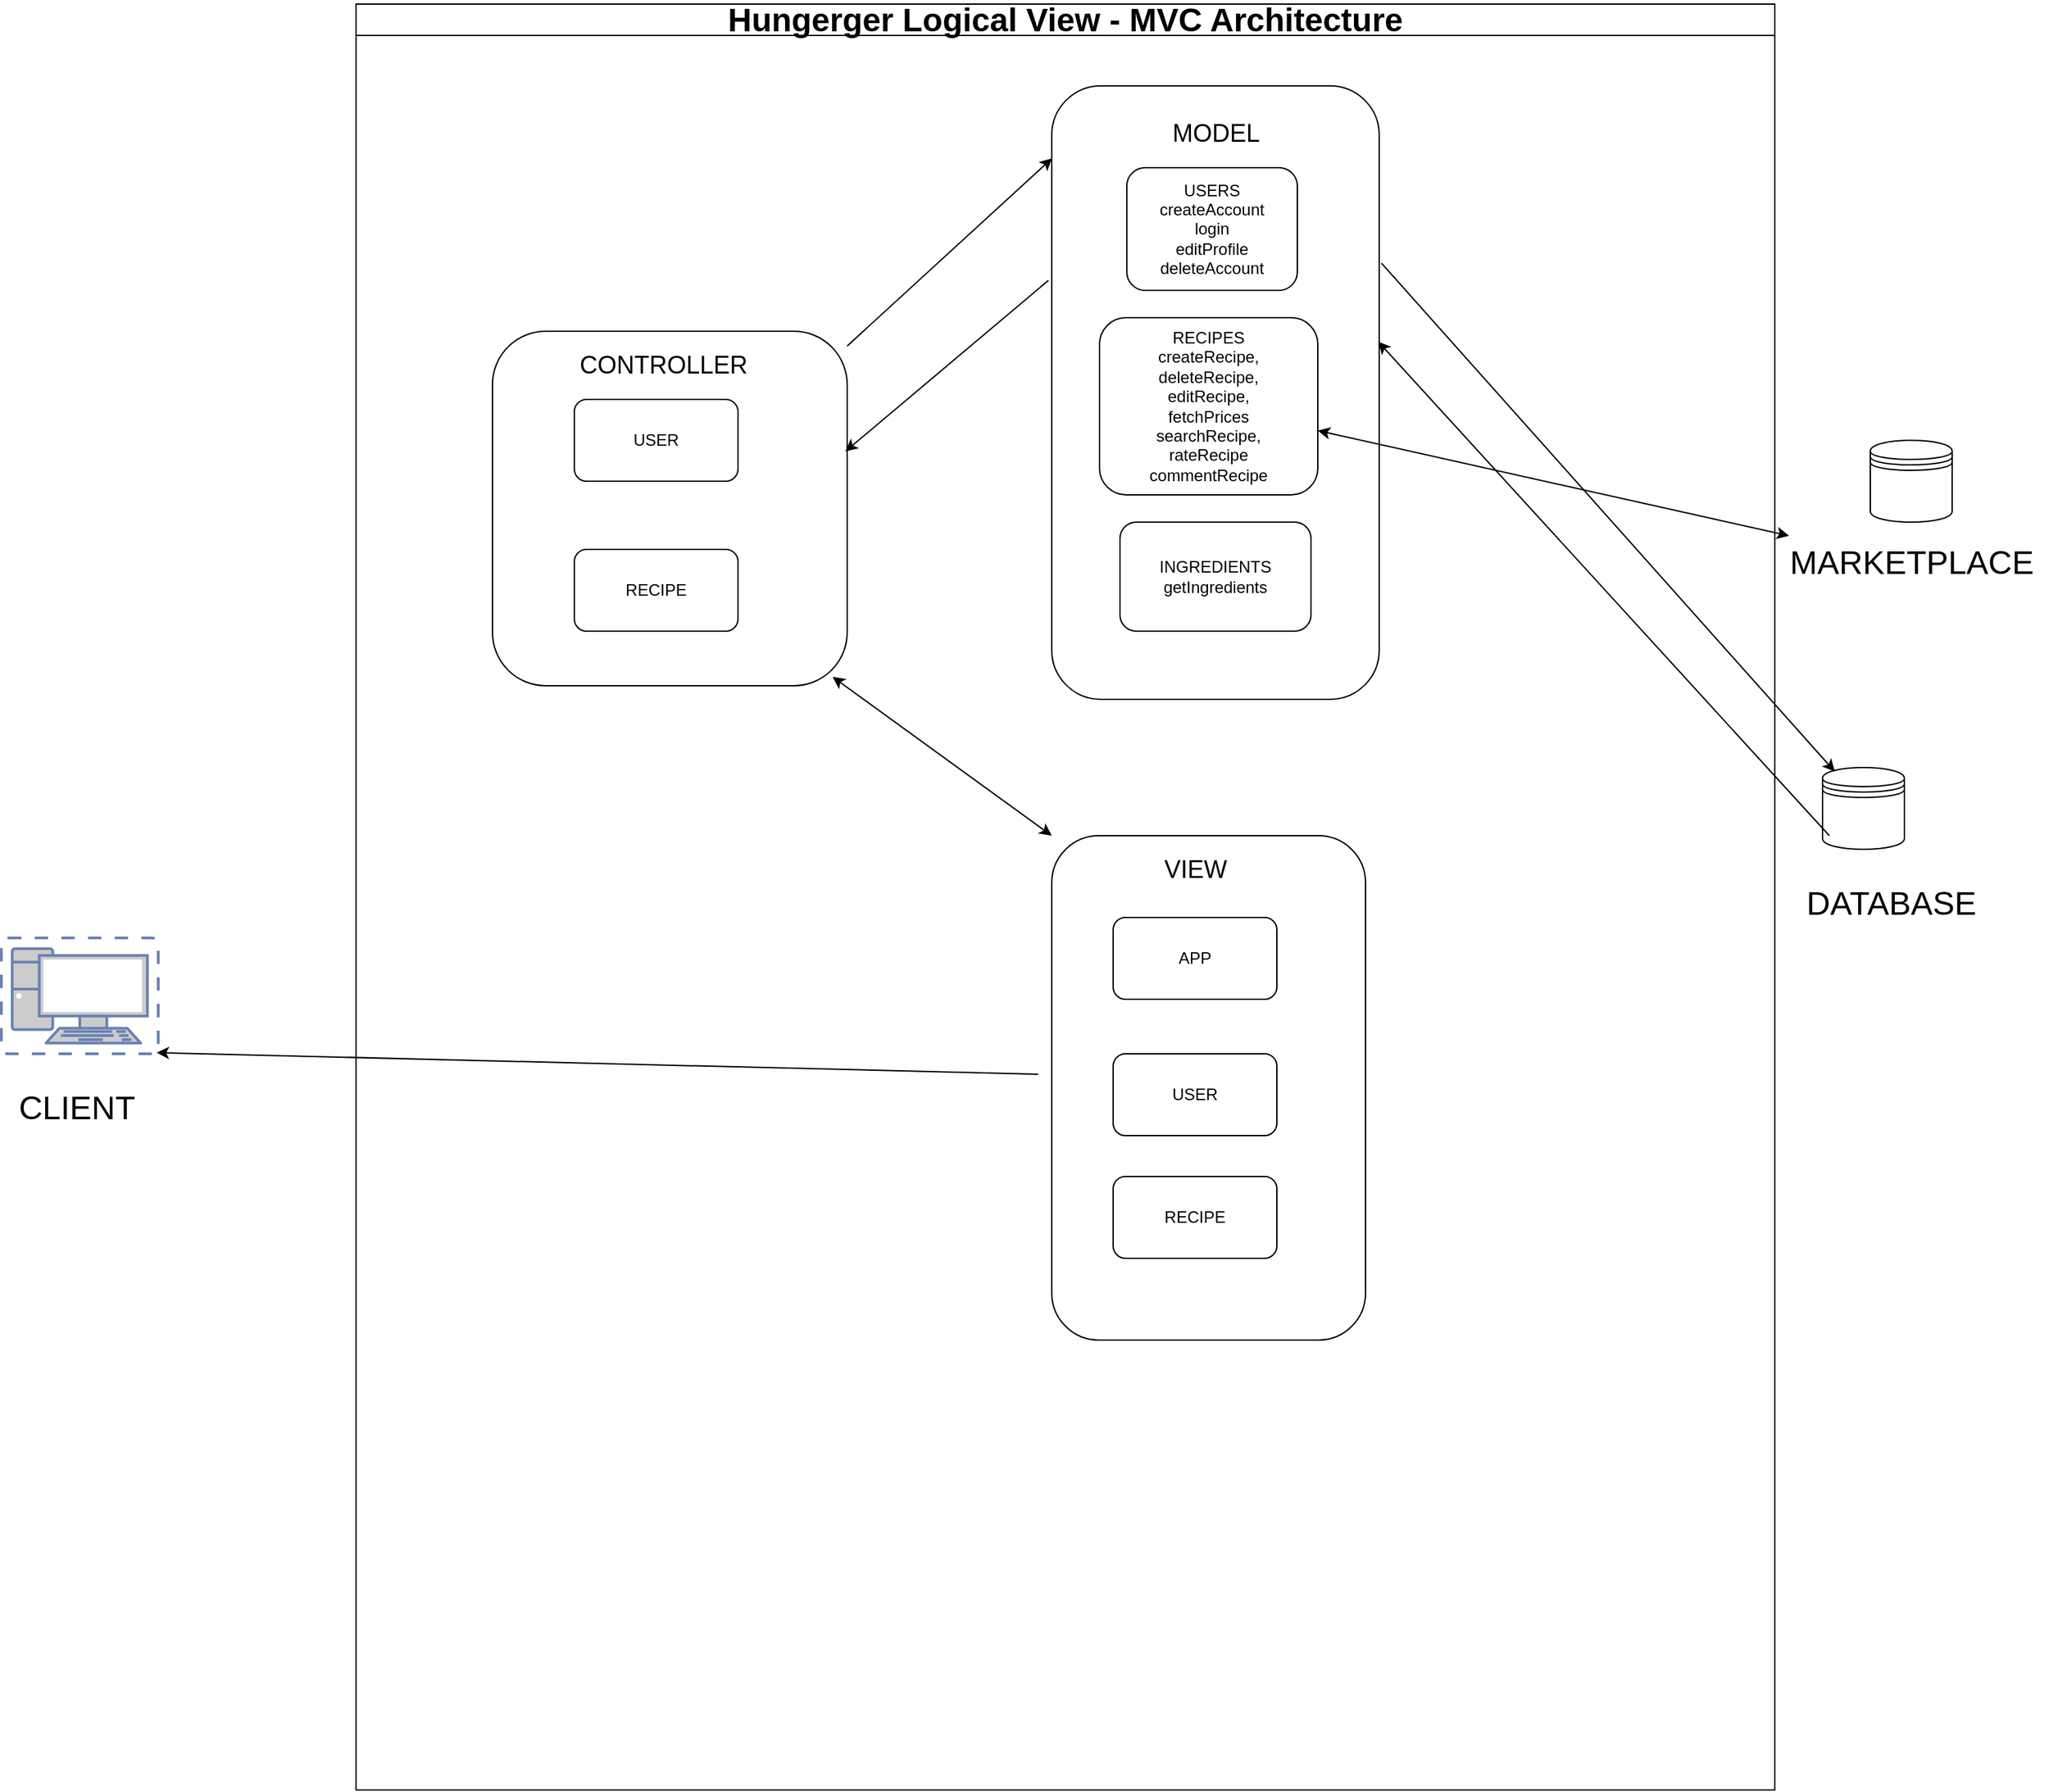 <mxfile version="22.1.16" type="google">
  <diagram name="Sayfa -1" id="CGUSwAgVvF5IjyZ1RsWp">
    <mxGraphModel grid="1" page="1" gridSize="10" guides="1" tooltips="1" connect="1" arrows="1" fold="1" pageScale="1" pageWidth="827" pageHeight="1169" math="0" shadow="0">
      <root>
        <mxCell id="0" />
        <mxCell id="1" parent="0" />
        <mxCell id="8nqFbR7EcI_vKEfvdort-18" value="" style="rounded=1;whiteSpace=wrap;html=1;" vertex="1" parent="1">
          <mxGeometry x="310" y="620" width="240" height="450" as="geometry" />
        </mxCell>
        <mxCell id="8nqFbR7EcI_vKEfvdort-20" value="USERS&lt;br&gt;createAccount&lt;br&gt;login&lt;br&gt;editProfile deleteAccount" style="rounded=1;whiteSpace=wrap;html=1;" vertex="1" parent="1">
          <mxGeometry x="365" y="680" width="125" height="90" as="geometry" />
        </mxCell>
        <mxCell id="8nqFbR7EcI_vKEfvdort-23" value="INGREDIENTS&lt;br&gt;getIngredients" style="rounded=1;whiteSpace=wrap;html=1;" vertex="1" parent="1">
          <mxGeometry x="360" y="940" width="140" height="80" as="geometry" />
        </mxCell>
        <mxCell id="8nqFbR7EcI_vKEfvdort-31" value="" style="rounded=1;whiteSpace=wrap;html=1;" vertex="1" parent="1">
          <mxGeometry x="-100" y="800" width="260" height="260" as="geometry" />
        </mxCell>
        <mxCell id="8nqFbR7EcI_vKEfvdort-32" value="&lt;font style=&quot;font-size: 18px;&quot;&gt;CONTROLLER&lt;/font&gt;" style="text;html=1;align=center;verticalAlign=middle;resizable=0;points=[];autosize=1;strokeColor=none;fillColor=none;" vertex="1" parent="1">
          <mxGeometry x="-50" y="805" width="150" height="40" as="geometry" />
        </mxCell>
        <mxCell id="8nqFbR7EcI_vKEfvdort-33" value="USER" style="rounded=1;whiteSpace=wrap;html=1;" vertex="1" parent="1">
          <mxGeometry x="-40" y="850" width="120" height="60" as="geometry" />
        </mxCell>
        <mxCell id="8nqFbR7EcI_vKEfvdort-38" value="" style="endArrow=classic;html=1;rounded=0;entryX=0.001;entryY=0.118;entryDx=0;entryDy=0;entryPerimeter=0;" edge="1" parent="1" source="8nqFbR7EcI_vKEfvdort-31" target="8nqFbR7EcI_vKEfvdort-18">
          <mxGeometry width="50" height="50" relative="1" as="geometry">
            <mxPoint x="410" y="670" as="sourcePoint" />
            <mxPoint x="460" y="620" as="targetPoint" />
          </mxGeometry>
        </mxCell>
        <mxCell id="8nqFbR7EcI_vKEfvdort-39" value="" style="endArrow=classic;html=1;rounded=0;exitX=-0.01;exitY=0.317;exitDx=0;exitDy=0;exitPerimeter=0;entryX=0.995;entryY=0.339;entryDx=0;entryDy=0;entryPerimeter=0;" edge="1" parent="1" source="8nqFbR7EcI_vKEfvdort-18" target="8nqFbR7EcI_vKEfvdort-31">
          <mxGeometry width="50" height="50" relative="1" as="geometry">
            <mxPoint x="410" y="670" as="sourcePoint" />
            <mxPoint x="460" y="620" as="targetPoint" />
          </mxGeometry>
        </mxCell>
        <mxCell id="8nqFbR7EcI_vKEfvdort-41" value="" style="fontColor=#0066CC;verticalAlign=top;verticalLabelPosition=bottom;labelPosition=center;align=center;html=1;outlineConnect=0;fillColor=#CCCCCC;strokeColor=#6881B3;gradientColor=none;gradientDirection=north;strokeWidth=2;shape=mxgraph.networks.virtual_pc;" vertex="1" parent="1">
          <mxGeometry x="-460" y="1245" width="115" height="85" as="geometry" />
        </mxCell>
        <mxCell id="8nqFbR7EcI_vKEfvdort-42" value="" style="endArrow=classic;html=1;rounded=0;entryX=0.99;entryY=0.99;entryDx=0;entryDy=0;entryPerimeter=0;" edge="1" parent="1" target="8nqFbR7EcI_vKEfvdort-41">
          <mxGeometry width="50" height="50" relative="1" as="geometry">
            <mxPoint x="300" y="1345" as="sourcePoint" />
            <mxPoint x="450" y="1300" as="targetPoint" />
          </mxGeometry>
        </mxCell>
        <mxCell id="8nqFbR7EcI_vKEfvdort-43" value="" style="shape=datastore;whiteSpace=wrap;html=1;" vertex="1" parent="1">
          <mxGeometry x="875" y="1120" width="60" height="60" as="geometry" />
        </mxCell>
        <mxCell id="8nqFbR7EcI_vKEfvdort-44" value="&lt;font style=&quot;font-size: 24px;&quot;&gt;DATABASE&lt;/font&gt;" style="text;html=1;align=center;verticalAlign=middle;resizable=0;points=[];autosize=1;strokeColor=none;fillColor=none;" vertex="1" parent="1">
          <mxGeometry x="850" y="1200" width="150" height="40" as="geometry" />
        </mxCell>
        <mxCell id="8nqFbR7EcI_vKEfvdort-45" value="" style="endArrow=classic;html=1;rounded=0;entryX=0.15;entryY=0.05;entryDx=0;entryDy=0;entryPerimeter=0;exitX=1.007;exitY=0.289;exitDx=0;exitDy=0;exitPerimeter=0;" edge="1" parent="1" source="8nqFbR7EcI_vKEfvdort-18" target="8nqFbR7EcI_vKEfvdort-43">
          <mxGeometry width="50" height="50" relative="1" as="geometry">
            <mxPoint x="400" y="740" as="sourcePoint" />
            <mxPoint x="450" y="690" as="targetPoint" />
          </mxGeometry>
        </mxCell>
        <mxCell id="8nqFbR7EcI_vKEfvdort-46" value="" style="endArrow=classic;html=1;rounded=0;entryX=0.997;entryY=0.417;entryDx=0;entryDy=0;entryPerimeter=0;" edge="1" parent="1" target="8nqFbR7EcI_vKEfvdort-18">
          <mxGeometry width="50" height="50" relative="1" as="geometry">
            <mxPoint x="880" y="1170" as="sourcePoint" />
            <mxPoint x="450" y="690" as="targetPoint" />
          </mxGeometry>
        </mxCell>
        <mxCell id="8nqFbR7EcI_vKEfvdort-48" value="&lt;font style=&quot;font-size: 24px;&quot;&gt;Hungerger Logical View - MVC Architecture&lt;/font&gt;" style="swimlane;whiteSpace=wrap;html=1;" vertex="1" parent="1">
          <mxGeometry x="-200" y="560" width="1040" height="1310" as="geometry" />
        </mxCell>
        <mxCell id="8nqFbR7EcI_vKEfvdort-19" value="&lt;font style=&quot;font-size: 18px;&quot;&gt;MODEL&lt;/font&gt;" style="text;html=1;align=center;verticalAlign=middle;resizable=0;points=[];autosize=1;strokeColor=none;fillColor=none;" vertex="1" parent="8nqFbR7EcI_vKEfvdort-48">
          <mxGeometry x="585" y="75" width="90" height="40" as="geometry" />
        </mxCell>
        <mxCell id="8nqFbR7EcI_vKEfvdort-21" value="RECIPES&lt;br&gt;createRecipe,&lt;br&gt;deleteRecipe,&lt;br&gt;editRecipe,&lt;br&gt;fetchPrices&lt;br&gt;searchRecipe,&lt;br&gt;rateRecipe&lt;br&gt;commentRecipe" style="rounded=1;whiteSpace=wrap;html=1;" vertex="1" parent="8nqFbR7EcI_vKEfvdort-48">
          <mxGeometry x="545" y="230" width="160" height="130" as="geometry" />
        </mxCell>
        <mxCell id="8nqFbR7EcI_vKEfvdort-34" value="RECIPE" style="rounded=1;whiteSpace=wrap;html=1;" vertex="1" parent="8nqFbR7EcI_vKEfvdort-48">
          <mxGeometry x="160" y="400" width="120" height="60" as="geometry" />
        </mxCell>
        <mxCell id="8nqFbR7EcI_vKEfvdort-25" value="" style="rounded=1;whiteSpace=wrap;html=1;" vertex="1" parent="8nqFbR7EcI_vKEfvdort-48">
          <mxGeometry x="510" y="610" width="230" height="370" as="geometry" />
        </mxCell>
        <mxCell id="8nqFbR7EcI_vKEfvdort-26" value="&lt;font style=&quot;font-size: 18px;&quot;&gt;VIEW&lt;/font&gt;" style="text;html=1;align=center;verticalAlign=middle;resizable=0;points=[];autosize=1;strokeColor=none;fillColor=none;" vertex="1" parent="8nqFbR7EcI_vKEfvdort-48">
          <mxGeometry x="580" y="615" width="70" height="40" as="geometry" />
        </mxCell>
        <mxCell id="8nqFbR7EcI_vKEfvdort-27" value="APP" style="rounded=1;whiteSpace=wrap;html=1;" vertex="1" parent="8nqFbR7EcI_vKEfvdort-48">
          <mxGeometry x="555" y="670" width="120" height="60" as="geometry" />
        </mxCell>
        <mxCell id="8nqFbR7EcI_vKEfvdort-28" value="USER" style="rounded=1;whiteSpace=wrap;html=1;" vertex="1" parent="8nqFbR7EcI_vKEfvdort-48">
          <mxGeometry x="555" y="770" width="120" height="60" as="geometry" />
        </mxCell>
        <mxCell id="8nqFbR7EcI_vKEfvdort-29" value="RECIPE" style="rounded=1;whiteSpace=wrap;html=1;" vertex="1" parent="8nqFbR7EcI_vKEfvdort-48">
          <mxGeometry x="555" y="860" width="120" height="60" as="geometry" />
        </mxCell>
        <mxCell id="8nqFbR7EcI_vKEfvdort-49" value="&lt;font style=&quot;font-size: 24px;&quot;&gt;CLIENT&lt;/font&gt;" style="text;html=1;align=center;verticalAlign=middle;resizable=0;points=[];autosize=1;strokeColor=none;fillColor=none;" vertex="1" parent="1">
          <mxGeometry x="-460" y="1350" width="110" height="40" as="geometry" />
        </mxCell>
        <mxCell id="Yi5iG1Vt4cUFX6vKCCD7-1" value="" style="shape=datastore;whiteSpace=wrap;html=1;" vertex="1" parent="1">
          <mxGeometry x="910" y="880" width="60" height="60" as="geometry" />
        </mxCell>
        <mxCell id="Yi5iG1Vt4cUFX6vKCCD7-2" value="&lt;font style=&quot;font-size: 24px;&quot;&gt;MARKETPLACE&lt;/font&gt;" style="text;html=1;align=center;verticalAlign=middle;resizable=0;points=[];autosize=1;strokeColor=none;fillColor=none;" vertex="1" parent="1">
          <mxGeometry x="840" y="950" width="200" height="40" as="geometry" />
        </mxCell>
        <mxCell id="41BEDNv_5Jo0bO845epA-2" value="" style="endArrow=classic;startArrow=classic;html=1;rounded=0;exitX=0.959;exitY=0.975;exitDx=0;exitDy=0;exitPerimeter=0;entryX=0;entryY=0;entryDx=0;entryDy=0;" edge="1" parent="1" source="8nqFbR7EcI_vKEfvdort-31" target="8nqFbR7EcI_vKEfvdort-25">
          <mxGeometry width="50" height="50" relative="1" as="geometry">
            <mxPoint x="150" y="1470" as="sourcePoint" />
            <mxPoint x="290" y="1360" as="targetPoint" />
          </mxGeometry>
        </mxCell>
        <mxCell id="41BEDNv_5Jo0bO845epA-3" value="" style="endArrow=classic;startArrow=classic;html=1;rounded=0;" edge="1" parent="1" source="Yi5iG1Vt4cUFX6vKCCD7-2" target="8nqFbR7EcI_vKEfvdort-21">
          <mxGeometry width="50" height="50" relative="1" as="geometry">
            <mxPoint x="400" y="1100" as="sourcePoint" />
            <mxPoint x="470" y="930" as="targetPoint" />
          </mxGeometry>
        </mxCell>
        <mxCell id="nP3DoytRdd_TgLEyKwbk-1" style="edgeStyle=orthogonalEdgeStyle;rounded=0;orthogonalLoop=1;jettySize=auto;html=1;exitX=0.5;exitY=1;exitDx=0;exitDy=0;" edge="1" parent="1" source="8nqFbR7EcI_vKEfvdort-18" target="8nqFbR7EcI_vKEfvdort-18">
          <mxGeometry relative="1" as="geometry" />
        </mxCell>
      </root>
    </mxGraphModel>
  </diagram>
</mxfile>
